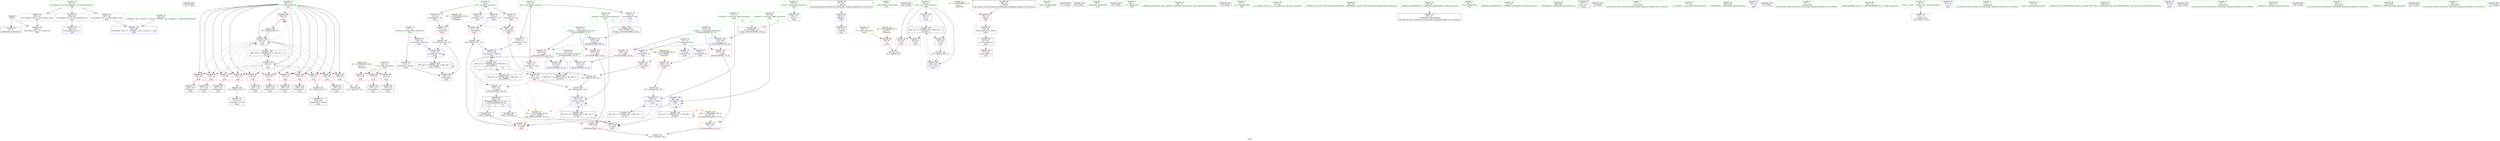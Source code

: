 digraph "SVFG" {
	label="SVFG";

	Node0x559e2aae35a0 [shape=record,color=grey,label="{NodeID: 0\nNullPtr}"];
	Node0x559e2aae35a0 -> Node0x559e2aafb6f0[style=solid];
	Node0x559e2aae35a0 -> Node0x559e2ab019c0[style=solid];
	Node0x559e2ab1e520 [shape=record,color=black,label="{NodeID: 263\n165 = PHI()\n}"];
	Node0x559e2aafc3d0 [shape=record,color=red,label="{NodeID: 97\n119\<--64\n\<--i\nmain\n}"];
	Node0x559e2aafc3d0 -> Node0x559e2aafcff0[style=solid];
	Node0x559e2aaf9b00 [shape=record,color=green,label="{NodeID: 14\n8\<--9\ncnt\<--cnt_field_insensitive\nGlob }"];
	Node0x559e2aaf9b00 -> Node0x559e2aafd8e0[style=solid];
	Node0x559e2aaf9b00 -> Node0x559e2aafd9b0[style=solid];
	Node0x559e2aaf9b00 -> Node0x559e2aafda80[style=solid];
	Node0x559e2aaf9b00 -> Node0x559e2aafdb50[style=solid];
	Node0x559e2aaff660 [shape=record,color=grey,label="{NodeID: 194\n146 = Binary(136, 145, )\n}"];
	Node0x559e2aaff660 -> Node0x559e2ab01e00[style=solid];
	Node0x559e2aafbf10 [shape=record,color=red,label="{NodeID: 111\n144\<--143\n\<--arrayidx25\nmain\n}"];
	Node0x559e2aafbf10 -> Node0x559e2aaff360[style=solid];
	Node0x559e2aafa840 [shape=record,color=green,label="{NodeID: 28\n64\<--65\ni\<--i_field_insensitive\nmain\n}"];
	Node0x559e2aafa840 -> Node0x559e2aaff030[style=solid];
	Node0x559e2aafa840 -> Node0x559e2aaff100[style=solid];
	Node0x559e2aafa840 -> Node0x559e2aaff1d0[style=solid];
	Node0x559e2aafa840 -> Node0x559e2aafc300[style=solid];
	Node0x559e2aafa840 -> Node0x559e2aafc3d0[style=solid];
	Node0x559e2aafa840 -> Node0x559e2aafc4a0[style=solid];
	Node0x559e2aafa840 -> Node0x559e2aafc570[style=solid];
	Node0x559e2aafa840 -> Node0x559e2aafc640[style=solid];
	Node0x559e2aafa840 -> Node0x559e2aafc710[style=solid];
	Node0x559e2aafa840 -> Node0x559e2aafc7e0[style=solid];
	Node0x559e2aafa840 -> Node0x559e2aafc8b0[style=solid];
	Node0x559e2aafa840 -> Node0x559e2aafc980[style=solid];
	Node0x559e2aafa840 -> Node0x559e2ab01c60[style=solid];
	Node0x559e2aafa840 -> Node0x559e2ab02070[style=solid];
	Node0x559e2ab01ac0 [shape=record,color=blue,label="{NodeID: 125\n56\<--73\nretval\<--\nmain\n}"];
	Node0x559e2aafb520 [shape=record,color=green,label="{NodeID: 42\n215\<--216\n__b.addr\<--__b.addr_field_insensitive\n_ZSt3maxIxERKT_S2_S2_\n}"];
	Node0x559e2aafb520 -> Node0x559e2ab014b0[style=solid];
	Node0x559e2aafb520 -> Node0x559e2ab01580[style=solid];
	Node0x559e2aafb520 -> Node0x559e2ab023b0[style=solid];
	Node0x559e2ab120b0 [shape=record,color=yellow,style=double,label="{NodeID: 222\n24V_1 = ENCHI(MR_24V_0)\npts\{130000 \}\nFun[main]}"];
	Node0x559e2ab120b0 -> Node0x559e2aafbf10[style=dashed];
	Node0x559e2ab120b0 -> Node0x559e2aafc0b0[style=dashed];
	Node0x559e2aafd190 [shape=record,color=black,label="{NodeID: 56\n129\<--128\nidxprom17\<--\nmain\n}"];
	Node0x559e2aafdcf0 [shape=record,color=purple,label="{NodeID: 70\n126\<--10\narrayidx16\<--presum\nmain\n}"];
	Node0x559e2aafdcf0 -> Node0x559e2ab01d30[style=solid];
	Node0x559e2aafe8e0 [shape=record,color=purple,label="{NodeID: 84\n82\<--17\nadd.ptr\<--\nmain\n}"];
	Node0x559e2aafe8e0 -> Node0x559e2aafccb0[style=solid];
	Node0x559e2aae3770 [shape=record,color=green,label="{NodeID: 1\n7\<--1\n__dso_handle\<--dummyObj\nGlob }"];
	Node0x559e2ab1e650 [shape=record,color=black,label="{NodeID: 264\n169 = PHI()\n}"];
	Node0x559e2aafc4a0 [shape=record,color=red,label="{NodeID: 98\n124\<--64\n\<--i\nmain\n}"];
	Node0x559e2aafc4a0 -> Node0x559e2aafd0c0[style=solid];
	Node0x559e2aaf9c00 [shape=record,color=green,label="{NodeID: 15\n10\<--11\npresum\<--presum_field_insensitive\nGlob }"];
	Node0x559e2aaf9c00 -> Node0x559e2aafdc20[style=solid];
	Node0x559e2aaf9c00 -> Node0x559e2aafdcf0[style=solid];
	Node0x559e2aaff7e0 [shape=record,color=grey,label="{NodeID: 195\n95 = cmp(93, 94, )\n}"];
	Node0x559e2aafbfe0 [shape=record,color=red,label="{NodeID: 112\n153\<--150\n\<--call28\nmain\n}"];
	Node0x559e2aafbfe0 -> Node0x559e2ab05120[style=solid];
	Node0x559e2aafa910 [shape=record,color=green,label="{NodeID: 29\n66\<--67\nref.tmp\<--ref.tmp_field_insensitive\nmain\n|{|<s1>9}}"];
	Node0x559e2aafa910 -> Node0x559e2ab01e00[style=solid];
	Node0x559e2aafa910:s1 -> Node0x559e2ab1e850[style=solid,color=red];
	Node0x559e2ab01b90 [shape=record,color=blue,label="{NodeID: 126\n62\<--91\ntest\<--\nmain\n}"];
	Node0x559e2ab01b90 -> Node0x559e2ab0cbd0[style=dashed];
	Node0x559e2aafb5f0 [shape=record,color=green,label="{NodeID: 43\n28\<--242\n_GLOBAL__sub_I_ssaxena_1_1.cpp\<--_GLOBAL__sub_I_ssaxena_1_1.cpp_field_insensitive\n}"];
	Node0x559e2aafb5f0 -> Node0x559e2ab018c0[style=solid];
	Node0x559e2aafd260 [shape=record,color=black,label="{NodeID: 57\n134\<--133\nidxprom20\<--sub19\nmain\n}"];
	Node0x559e2aafddc0 [shape=record,color=purple,label="{NodeID: 71\n112\<--12\narrayidx9\<--E\nmain\n}"];
	Node0x559e2aafe9b0 [shape=record,color=red,label="{NodeID: 85\n78\<--18\nvtable\<--\nmain\n}"];
	Node0x559e2aafe9b0 -> Node0x559e2aafe810[style=solid];
	Node0x559e2aaf8bb0 [shape=record,color=green,label="{NodeID: 2\n16\<--1\n_ZSt3cin\<--dummyObj\nGlob }"];
	Node0x559e2ab1e750 [shape=record,color=black,label="{NodeID: 265\n173 = PHI()\n}"];
	Node0x559e2aafc570 [shape=record,color=red,label="{NodeID: 99\n128\<--64\n\<--i\nmain\n}"];
	Node0x559e2aafc570 -> Node0x559e2aafd190[style=solid];
	Node0x559e2aaf9d00 [shape=record,color=green,label="{NodeID: 16\n12\<--13\nE\<--E_field_insensitive\nGlob }"];
	Node0x559e2aaf9d00 -> Node0x559e2aafddc0[style=solid];
	Node0x559e2aaf9d00 -> Node0x559e2aafde90[style=solid];
	Node0x559e2aaf9d00 -> Node0x559e2aafdf60[style=solid];
	Node0x559e2aaff960 [shape=record,color=grey,label="{NodeID: 196\n102 = cmp(100, 101, )\n}"];
	Node0x559e2aafc0b0 [shape=record,color=red,label="{NodeID: 113\n180\<--179\n\<--arrayidx39\nmain\n}"];
	Node0x559e2aafc0b0 -> Node0x559e2ab055a0[style=solid];
	Node0x559e2aafa9e0 [shape=record,color=green,label="{NodeID: 30\n68\<--69\nref.tmp27\<--ref.tmp27_field_insensitive\nmain\n|{|<s1>9}}"];
	Node0x559e2aafa9e0 -> Node0x559e2ab01ed0[style=solid];
	Node0x559e2aafa9e0:s1 -> Node0x559e2ab1eaf0[style=solid,color=red];
	Node0x559e2ab107d0 [shape=record,color=black,label="{NodeID: 210\nMR_26V_3 = PHI(MR_26V_4, MR_26V_2, )\npts\{150000 \}\n|{|<s5>9|<s6>13}}"];
	Node0x559e2ab107d0 -> Node0x559e2aafbd70[style=dashed];
	Node0x559e2ab107d0 -> Node0x559e2aafbfe0[style=dashed];
	Node0x559e2ab107d0 -> Node0x559e2aafc180[style=dashed];
	Node0x559e2ab107d0 -> Node0x559e2ab01fa0[style=dashed];
	Node0x559e2ab107d0 -> Node0x559e2ab0e9d0[style=dashed];
	Node0x559e2ab107d0:s5 -> Node0x559e2ab12540[style=dashed,color=red];
	Node0x559e2ab107d0:s6 -> Node0x559e2ab12540[style=dashed,color=red];
	Node0x559e2ab01c60 [shape=record,color=blue,label="{NodeID: 127\n64\<--91\ni\<--\nmain\n}"];
	Node0x559e2ab01c60 -> Node0x559e2aaff030[style=dashed];
	Node0x559e2ab01c60 -> Node0x559e2aaff100[style=dashed];
	Node0x559e2ab01c60 -> Node0x559e2aaff1d0[style=dashed];
	Node0x559e2ab01c60 -> Node0x559e2aafc300[style=dashed];
	Node0x559e2ab01c60 -> Node0x559e2aafc3d0[style=dashed];
	Node0x559e2ab01c60 -> Node0x559e2aafc4a0[style=dashed];
	Node0x559e2ab01c60 -> Node0x559e2aafc570[style=dashed];
	Node0x559e2ab01c60 -> Node0x559e2aafc640[style=dashed];
	Node0x559e2ab01c60 -> Node0x559e2aafc710[style=dashed];
	Node0x559e2ab01c60 -> Node0x559e2aafc7e0[style=dashed];
	Node0x559e2ab01c60 -> Node0x559e2aafc8b0[style=dashed];
	Node0x559e2ab01c60 -> Node0x559e2aafc980[style=dashed];
	Node0x559e2ab01c60 -> Node0x559e2ab02070[style=dashed];
	Node0x559e2ab01c60 -> Node0x559e2ab0d0d0[style=dashed];
	Node0x559e2aafb6f0 [shape=record,color=black,label="{NodeID: 44\n2\<--3\ndummyVal\<--dummyVal\n}"];
	Node0x559e2aafd330 [shape=record,color=black,label="{NodeID: 58\n138\<--137\nidxprom22\<--\nmain\n}"];
	Node0x559e2aafde90 [shape=record,color=purple,label="{NodeID: 72\n143\<--12\narrayidx25\<--E\nmain\n}"];
	Node0x559e2aafde90 -> Node0x559e2aafbf10[style=solid];
	Node0x559e2a8a75c0 [shape=record,color=black,label="{NodeID: 252\n84 = PHI()\n}"];
	Node0x559e2aafea80 [shape=record,color=red,label="{NodeID: 86\n94\<--58\n\<--t\nmain\n}"];
	Node0x559e2aafea80 -> Node0x559e2aaff7e0[style=solid];
	Node0x559e2aaf8c40 [shape=record,color=green,label="{NodeID: 3\n19\<--1\n_ZSt4cout\<--dummyObj\nGlob }"];
	Node0x559e2ab1e850 [shape=record,color=black,label="{NodeID: 266\n209 = PHI(66, 176, )\n0th arg _ZSt3maxIxERKT_S2_S2_ }"];
	Node0x559e2ab1e850 -> Node0x559e2ab022e0[style=solid];
	Node0x559e2aafc640 [shape=record,color=red,label="{NodeID: 100\n132\<--64\n\<--i\nmain\n}"];
	Node0x559e2aafc640 -> Node0x559e2ab04fa0[style=solid];
	Node0x559e2aaf9e00 [shape=record,color=green,label="{NodeID: 17\n14\<--15\nrem\<--rem_field_insensitive\nGlob }"];
	Node0x559e2aaf9e00 -> Node0x559e2aafe030[style=solid];
	Node0x559e2aaf9e00 -> Node0x559e2aafe100[style=solid];
	Node0x559e2aaf9e00 -> Node0x559e2aafe1d0[style=solid];
	Node0x559e2aaffae0 [shape=record,color=grey,label="{NodeID: 197\n223 = cmp(220, 222, )\n}"];
	Node0x559e2aafc180 [shape=record,color=red,label="{NodeID: 114\n185\<--184\n\<--call41\nmain\n}"];
	Node0x559e2aafaab0 [shape=record,color=green,label="{NodeID: 31\n70\<--71\nref.tmp37\<--ref.tmp37_field_insensitive\nmain\n|{|<s1>13}}"];
	Node0x559e2aafaab0 -> Node0x559e2ab02140[style=solid];
	Node0x559e2aafaab0:s1 -> Node0x559e2ab1eaf0[style=solid,color=red];
	Node0x559e2ab10cd0 [shape=record,color=yellow,style=double,label="{NodeID: 211\n2V_1 = ENCHI(MR_2V_0)\npts\{1 \}\nFun[main]}"];
	Node0x559e2ab10cd0 -> Node0x559e2aafe9b0[style=dashed];
	Node0x559e2ab01d30 [shape=record,color=blue,label="{NodeID: 128\n126\<--123\narrayidx16\<--add\nmain\n}"];
	Node0x559e2ab01d30 -> Node0x559e2aafbb00[style=dashed];
	Node0x559e2ab01d30 -> Node0x559e2ab01d30[style=dashed];
	Node0x559e2ab01d30 -> Node0x559e2ab0e4d0[style=dashed];
	Node0x559e2aafb7f0 [shape=record,color=black,label="{NodeID: 45\n17\<--16\n\<--_ZSt3cin\nCan only get source location for instruction, argument, global var or function.}"];
	Node0x559e2aafb7f0 -> Node0x559e2aafe8e0[style=solid];
	Node0x559e2aafd400 [shape=record,color=black,label="{NodeID: 59\n142\<--141\nidxprom24\<--\nmain\n}"];
	Node0x559e2aafdf60 [shape=record,color=purple,label="{NodeID: 73\n179\<--12\narrayidx39\<--E\nmain\n}"];
	Node0x559e2aafdf60 -> Node0x559e2aafc0b0[style=solid];
	Node0x559e2ab1daf0 [shape=record,color=black,label="{NodeID: 253\n97 = PHI()\n}"];
	Node0x559e2aafeb50 [shape=record,color=red,label="{NodeID: 87\n101\<--60\n\<--L\nmain\n}"];
	Node0x559e2aafeb50 -> Node0x559e2aaff960[style=solid];
	Node0x559e2aaf8cd0 [shape=record,color=green,label="{NodeID: 4\n20\<--1\n.str\<--dummyObj\nGlob }"];
	Node0x559e2ab1eaf0 [shape=record,color=black,label="{NodeID: 267\n210 = PHI(68, 70, )\n1st arg _ZSt3maxIxERKT_S2_S2_ }"];
	Node0x559e2ab1eaf0 -> Node0x559e2ab023b0[style=solid];
	Node0x559e2aafc710 [shape=record,color=red,label="{NodeID: 101\n137\<--64\n\<--i\nmain\n}"];
	Node0x559e2aafc710 -> Node0x559e2aafd330[style=solid];
	Node0x559e2aaf9f00 [shape=record,color=green,label="{NodeID: 18\n26\<--30\nllvm.global_ctors\<--llvm.global_ctors_field_insensitive\nGlob }"];
	Node0x559e2aaf9f00 -> Node0x559e2aafe510[style=solid];
	Node0x559e2aaf9f00 -> Node0x559e2aafe610[style=solid];
	Node0x559e2aaf9f00 -> Node0x559e2aafe710[style=solid];
	Node0x559e2ab0cbd0 [shape=record,color=black,label="{NodeID: 198\nMR_10V_3 = PHI(MR_10V_4, MR_10V_2, )\npts\{63 \}\n}"];
	Node0x559e2ab0cbd0 -> Node0x559e2aafedc0[style=dashed];
	Node0x559e2ab0cbd0 -> Node0x559e2aafee90[style=dashed];
	Node0x559e2ab0cbd0 -> Node0x559e2aafef60[style=dashed];
	Node0x559e2ab0cbd0 -> Node0x559e2ab02210[style=dashed];
	Node0x559e2ab012c0 [shape=record,color=red,label="{NodeID: 115\n231\<--211\n\<--retval\n_ZSt3maxIxERKT_S2_S2_\n}"];
	Node0x559e2ab012c0 -> Node0x559e2aafd740[style=solid];
	Node0x559e2aafab80 [shape=record,color=green,label="{NodeID: 32\n76\<--77\n_ZNSt8ios_base15sync_with_stdioEb\<--_ZNSt8ios_base15sync_with_stdioEb_field_insensitive\n}"];
	Node0x559e2ab01e00 [shape=record,color=blue,label="{NodeID: 129\n66\<--146\nref.tmp\<--sub26\nmain\n|{|<s4>9}}"];
	Node0x559e2ab01e00 -> Node0x559e2aafbfe0[style=dashed];
	Node0x559e2ab01e00 -> Node0x559e2aafc180[style=dashed];
	Node0x559e2ab01e00 -> Node0x559e2ab01e00[style=dashed];
	Node0x559e2ab01e00 -> Node0x559e2ab0d5d0[style=dashed];
	Node0x559e2ab01e00:s4 -> Node0x559e2ab12540[style=dashed,color=red];
	Node0x559e2aafb8f0 [shape=record,color=black,label="{NodeID: 46\n18\<--16\n\<--_ZSt3cin\nCan only get source location for instruction, argument, global var or function.}"];
	Node0x559e2aafb8f0 -> Node0x559e2aafe9b0[style=solid];
	Node0x559e2aafd4d0 [shape=record,color=black,label="{NodeID: 60\n156\<--155\nidxprom30\<--\nmain\n}"];
	Node0x559e2aafe030 [shape=record,color=purple,label="{NodeID: 74\n135\<--14\narrayidx21\<--rem\nmain\n}"];
	Node0x559e2aafe030 -> Node0x559e2aafbd70[style=solid];
	Node0x559e2ab1dbf0 [shape=record,color=black,label="{NodeID: 254\n38 = PHI()\n}"];
	Node0x559e2aafec20 [shape=record,color=red,label="{NodeID: 88\n174\<--60\n\<--L\nmain\n}"];
	Node0x559e2aafec20 -> Node0x559e2aafd5a0[style=solid];
	Node0x559e2aaf8d60 [shape=record,color=green,label="{NodeID: 5\n22\<--1\n.str.1\<--dummyObj\nGlob }"];
	Node0x559e2aafc7e0 [shape=record,color=red,label="{NodeID: 102\n141\<--64\n\<--i\nmain\n}"];
	Node0x559e2aafc7e0 -> Node0x559e2aafd400[style=solid];
	Node0x559e2aafa000 [shape=record,color=green,label="{NodeID: 19\n31\<--32\n__cxx_global_var_init\<--__cxx_global_var_init_field_insensitive\n}"];
	Node0x559e2ab0d0d0 [shape=record,color=black,label="{NodeID: 199\nMR_12V_2 = PHI(MR_12V_4, MR_12V_1, )\npts\{65 \}\n}"];
	Node0x559e2ab0d0d0 -> Node0x559e2ab01c60[style=dashed];
	Node0x559e2ab01350 [shape=record,color=red,label="{NodeID: 116\n219\<--213\n\<--__a.addr\n_ZSt3maxIxERKT_S2_S2_\n}"];
	Node0x559e2ab01350 -> Node0x559e2ab01650[style=solid];
	Node0x559e2aafac80 [shape=record,color=green,label="{NodeID: 33\n85\<--86\n_ZNSt9basic_iosIcSt11char_traitsIcEE3tieEPSo\<--_ZNSt9basic_iosIcSt11char_traitsIcEE3tieEPSo_field_insensitive\n}"];
	Node0x559e2ab118d0 [shape=record,color=yellow,style=double,label="{NodeID: 213\n6V_1 = ENCHI(MR_6V_0)\npts\{59 \}\nFun[main]}"];
	Node0x559e2ab118d0 -> Node0x559e2aafea80[style=dashed];
	Node0x559e2ab01ed0 [shape=record,color=blue,label="{NodeID: 130\n68\<--149\nref.tmp27\<--\nmain\n|{|<s4>9}}"];
	Node0x559e2ab01ed0 -> Node0x559e2aafbfe0[style=dashed];
	Node0x559e2ab01ed0 -> Node0x559e2aafc180[style=dashed];
	Node0x559e2ab01ed0 -> Node0x559e2ab01ed0[style=dashed];
	Node0x559e2ab01ed0 -> Node0x559e2ab0dad0[style=dashed];
	Node0x559e2ab01ed0:s4 -> Node0x559e2ab12650[style=dashed,color=red];
	Node0x559e2aafb9f0 [shape=record,color=black,label="{NodeID: 47\n39\<--40\n\<--_ZNSt8ios_base4InitD1Ev\nCan only get source location for instruction, argument, global var or function.}"];
	Node0x559e2ab12540 [shape=record,color=yellow,style=double,label="{NodeID: 227\n34V_1 = ENCHI(MR_34V_0)\npts\{67 150000 \}\nFun[_ZSt3maxIxERKT_S2_S2_]}"];
	Node0x559e2ab12540 -> Node0x559e2ab01650[style=dashed];
	Node0x559e2aafd5a0 [shape=record,color=black,label="{NodeID: 61\n175\<--174\nidxprom35\<--\nmain\n}"];
	Node0x559e2aafe100 [shape=record,color=purple,label="{NodeID: 75\n157\<--14\narrayidx31\<--rem\nmain\n}"];
	Node0x559e2aafe100 -> Node0x559e2ab01fa0[style=solid];
	Node0x559e2ab1dcf0 [shape=record,color=black,label="{NodeID: 255\n150 = PHI(208, )\n}"];
	Node0x559e2ab1dcf0 -> Node0x559e2aafbfe0[style=solid];
	Node0x559e2aafecf0 [shape=record,color=red,label="{NodeID: 89\n177\<--60\n\<--L\nmain\n}"];
	Node0x559e2aafecf0 -> Node0x559e2aafd670[style=solid];
	Node0x559e2aaf95a0 [shape=record,color=green,label="{NodeID: 6\n24\<--1\n.str.2\<--dummyObj\nGlob }"];
	Node0x559e2ab04e20 [shape=record,color=grey,label="{NodeID: 186\n123 = Binary(118, 122, )\n}"];
	Node0x559e2ab04e20 -> Node0x559e2ab01d30[style=solid];
	Node0x559e2aafc8b0 [shape=record,color=red,label="{NodeID: 103\n155\<--64\n\<--i\nmain\n}"];
	Node0x559e2aafc8b0 -> Node0x559e2aafd4d0[style=solid];
	Node0x559e2aafa100 [shape=record,color=green,label="{NodeID: 20\n35\<--36\n_ZNSt8ios_base4InitC1Ev\<--_ZNSt8ios_base4InitC1Ev_field_insensitive\n}"];
	Node0x559e2ab0d5d0 [shape=record,color=black,label="{NodeID: 200\nMR_14V_2 = PHI(MR_14V_3, MR_14V_1, )\npts\{67 \}\n}"];
	Node0x559e2ab0d5d0 -> Node0x559e2aafc180[style=dashed];
	Node0x559e2ab0d5d0 -> Node0x559e2ab01e00[style=dashed];
	Node0x559e2ab0d5d0 -> Node0x559e2ab0d5d0[style=dashed];
	Node0x559e2ab013e0 [shape=record,color=red,label="{NodeID: 117\n228\<--213\n\<--__a.addr\n_ZSt3maxIxERKT_S2_S2_\n}"];
	Node0x559e2ab013e0 -> Node0x559e2ab02550[style=solid];
	Node0x559e2aafad80 [shape=record,color=green,label="{NodeID: 34\n88\<--89\n_ZNSirsERi\<--_ZNSirsERi_field_insensitive\n}"];
	Node0x559e2ab119b0 [shape=record,color=yellow,style=double,label="{NodeID: 214\n8V_1 = ENCHI(MR_8V_0)\npts\{61 \}\nFun[main]}"];
	Node0x559e2ab119b0 -> Node0x559e2aafeb50[style=dashed];
	Node0x559e2ab119b0 -> Node0x559e2aafec20[style=dashed];
	Node0x559e2ab119b0 -> Node0x559e2aafecf0[style=dashed];
	Node0x559e2ab01fa0 [shape=record,color=blue,label="{NodeID: 131\n157\<--154\narrayidx31\<--add29\nmain\n}"];
	Node0x559e2ab01fa0 -> Node0x559e2ab107d0[style=dashed];
	Node0x559e2aafcb10 [shape=record,color=black,label="{NodeID: 48\n55\<--73\nmain_ret\<--\nmain\n}"];
	Node0x559e2ab12650 [shape=record,color=yellow,style=double,label="{NodeID: 228\n36V_1 = ENCHI(MR_36V_0)\npts\{69 71 \}\nFun[_ZSt3maxIxERKT_S2_S2_]}"];
	Node0x559e2ab12650 -> Node0x559e2ab01720[style=dashed];
	Node0x559e2aafd670 [shape=record,color=black,label="{NodeID: 62\n178\<--177\nidxprom38\<--\nmain\n}"];
	Node0x559e2aafe1d0 [shape=record,color=purple,label="{NodeID: 76\n176\<--14\narrayidx36\<--rem\nmain\n|{<s0>13}}"];
	Node0x559e2aafe1d0:s0 -> Node0x559e2ab1e850[style=solid,color=red];
	Node0x559e2ab1dee0 [shape=record,color=black,label="{NodeID: 256\n74 = PHI()\n}"];
	Node0x559e2aafedc0 [shape=record,color=red,label="{NodeID: 90\n93\<--62\n\<--test\nmain\n}"];
	Node0x559e2aafedc0 -> Node0x559e2aaff7e0[style=solid];
	Node0x559e2aaf9630 [shape=record,color=green,label="{NodeID: 7\n27\<--1\n\<--dummyObj\nCan only get source location for instruction, argument, global var or function.}"];
	Node0x559e2ab04fa0 [shape=record,color=grey,label="{NodeID: 187\n133 = Binary(132, 91, )\n}"];
	Node0x559e2ab04fa0 -> Node0x559e2aafd260[style=solid];
	Node0x559e2aafc980 [shape=record,color=red,label="{NodeID: 104\n160\<--64\n\<--i\nmain\n}"];
	Node0x559e2aafc980 -> Node0x559e2aaff4e0[style=solid];
	Node0x559e2aafa200 [shape=record,color=green,label="{NodeID: 21\n41\<--42\n__cxa_atexit\<--__cxa_atexit_field_insensitive\n}"];
	Node0x559e2ab0dad0 [shape=record,color=black,label="{NodeID: 201\nMR_16V_2 = PHI(MR_16V_3, MR_16V_1, )\npts\{69 \}\n}"];
	Node0x559e2ab0dad0 -> Node0x559e2aafc180[style=dashed];
	Node0x559e2ab0dad0 -> Node0x559e2ab01ed0[style=dashed];
	Node0x559e2ab0dad0 -> Node0x559e2ab0dad0[style=dashed];
	Node0x559e2ab014b0 [shape=record,color=red,label="{NodeID: 118\n221\<--215\n\<--__b.addr\n_ZSt3maxIxERKT_S2_S2_\n}"];
	Node0x559e2ab014b0 -> Node0x559e2ab01720[style=solid];
	Node0x559e2aafae80 [shape=record,color=green,label="{NodeID: 35\n108\<--109\n_ZNSirsERx\<--_ZNSirsERx_field_insensitive\n}"];
	Node0x559e2ab02070 [shape=record,color=blue,label="{NodeID: 132\n64\<--161\ni\<--inc\nmain\n}"];
	Node0x559e2ab02070 -> Node0x559e2aaff030[style=dashed];
	Node0x559e2ab02070 -> Node0x559e2aaff100[style=dashed];
	Node0x559e2ab02070 -> Node0x559e2aaff1d0[style=dashed];
	Node0x559e2ab02070 -> Node0x559e2aafc300[style=dashed];
	Node0x559e2ab02070 -> Node0x559e2aafc3d0[style=dashed];
	Node0x559e2ab02070 -> Node0x559e2aafc4a0[style=dashed];
	Node0x559e2ab02070 -> Node0x559e2aafc570[style=dashed];
	Node0x559e2ab02070 -> Node0x559e2aafc640[style=dashed];
	Node0x559e2ab02070 -> Node0x559e2aafc710[style=dashed];
	Node0x559e2ab02070 -> Node0x559e2aafc7e0[style=dashed];
	Node0x559e2ab02070 -> Node0x559e2aafc8b0[style=dashed];
	Node0x559e2ab02070 -> Node0x559e2aafc980[style=dashed];
	Node0x559e2ab02070 -> Node0x559e2ab02070[style=dashed];
	Node0x559e2ab02070 -> Node0x559e2ab0d0d0[style=dashed];
	Node0x559e2aafcbe0 [shape=record,color=black,label="{NodeID: 49\n80\<--79\n\<--vbase.offset.ptr\nmain\n}"];
	Node0x559e2aafcbe0 -> Node0x559e2aafca50[style=solid];
	Node0x559e2aafd740 [shape=record,color=black,label="{NodeID: 63\n208\<--231\n_ZSt3maxIxERKT_S2_S2__ret\<--\n_ZSt3maxIxERKT_S2_S2_\n|{<s0>9|<s1>13}}"];
	Node0x559e2aafd740:s0 -> Node0x559e2ab1dcf0[style=solid,color=blue];
	Node0x559e2aafd740:s1 -> Node0x559e2ab1e080[style=solid,color=blue];
	Node0x559e2aafe2a0 [shape=record,color=purple,label="{NodeID: 77\n164\<--20\n\<--.str\nmain\n}"];
	Node0x559e2ab1dfb0 [shape=record,color=black,label="{NodeID: 257\n87 = PHI()\n}"];
	Node0x559e2aafee90 [shape=record,color=red,label="{NodeID: 91\n168\<--62\n\<--test\nmain\n}"];
	Node0x559e2aaf96c0 [shape=record,color=green,label="{NodeID: 8\n73\<--1\n\<--dummyObj\nCan only get source location for instruction, argument, global var or function.}"];
	Node0x559e2ab05120 [shape=record,color=grey,label="{NodeID: 188\n154 = Binary(131, 153, )\n}"];
	Node0x559e2ab05120 -> Node0x559e2ab01fa0[style=solid];
	Node0x559e2aafca50 [shape=record,color=red,label="{NodeID: 105\n81\<--80\nvbase.offset\<--\nmain\n}"];
	Node0x559e2aafa300 [shape=record,color=green,label="{NodeID: 22\n40\<--46\n_ZNSt8ios_base4InitD1Ev\<--_ZNSt8ios_base4InitD1Ev_field_insensitive\n}"];
	Node0x559e2aafa300 -> Node0x559e2aafb9f0[style=solid];
	Node0x559e2ab0dfd0 [shape=record,color=black,label="{NodeID: 202\nMR_18V_2 = PHI(MR_18V_3, MR_18V_1, )\npts\{71 \}\n}"];
	Node0x559e2ab0dfd0 -> Node0x559e2aafbfe0[style=dashed];
	Node0x559e2ab0dfd0 -> Node0x559e2ab02140[style=dashed];
	Node0x559e2ab01580 [shape=record,color=red,label="{NodeID: 119\n225\<--215\n\<--__b.addr\n_ZSt3maxIxERKT_S2_S2_\n}"];
	Node0x559e2ab01580 -> Node0x559e2ab02480[style=solid];
	Node0x559e2aafaf80 [shape=record,color=green,label="{NodeID: 36\n151\<--152\n_ZSt3maxIxERKT_S2_S2_\<--_ZSt3maxIxERKT_S2_S2__field_insensitive\n}"];
	Node0x559e2ab02140 [shape=record,color=blue,label="{NodeID: 133\n70\<--181\nref.tmp37\<--add40\nmain\n|{|<s2>13}}"];
	Node0x559e2ab02140 -> Node0x559e2aafc180[style=dashed];
	Node0x559e2ab02140 -> Node0x559e2ab0dfd0[style=dashed];
	Node0x559e2ab02140:s2 -> Node0x559e2ab12650[style=dashed,color=red];
	Node0x559e2aafccb0 [shape=record,color=black,label="{NodeID: 50\n83\<--82\n\<--add.ptr\nmain\n}"];
	Node0x559e2aafd810 [shape=record,color=purple,label="{NodeID: 64\n37\<--4\n\<--_ZStL8__ioinit\n__cxx_global_var_init\n}"];
	Node0x559e2aafe370 [shape=record,color=purple,label="{NodeID: 78\n172\<--22\n\<--.str.1\nmain\n}"];
	Node0x559e2ab1e080 [shape=record,color=black,label="{NodeID: 258\n184 = PHI(208, )\n}"];
	Node0x559e2ab1e080 -> Node0x559e2aafc180[style=solid];
	Node0x559e2aafef60 [shape=record,color=red,label="{NodeID: 92\n192\<--62\n\<--test\nmain\n}"];
	Node0x559e2aafef60 -> Node0x559e2ab05420[style=solid];
	Node0x559e2aaf9750 [shape=record,color=green,label="{NodeID: 9\n75\<--1\n\<--dummyObj\nCan only get source location for instruction, argument, global var or function.}"];
	Node0x559e2ab052a0 [shape=record,color=grey,label="{NodeID: 189\n115 = Binary(114, 91, )\n}"];
	Node0x559e2ab052a0 -> Node0x559e2aafcf20[style=solid];
	Node0x559e2aafbb00 [shape=record,color=red,label="{NodeID: 106\n118\<--117\n\<--arrayidx12\nmain\n}"];
	Node0x559e2aafbb00 -> Node0x559e2ab04e20[style=solid];
	Node0x559e2aafa400 [shape=record,color=green,label="{NodeID: 23\n53\<--54\nmain\<--main_field_insensitive\n}"];
	Node0x559e2ab0e4d0 [shape=record,color=black,label="{NodeID: 203\nMR_22V_2 = PHI(MR_22V_3, MR_22V_1, )\npts\{110000 \}\n}"];
	Node0x559e2ab0e4d0 -> Node0x559e2aafbb00[style=dashed];
	Node0x559e2ab0e4d0 -> Node0x559e2ab01d30[style=dashed];
	Node0x559e2ab0e4d0 -> Node0x559e2ab0e4d0[style=dashed];
	Node0x559e2ab01650 [shape=record,color=red,label="{NodeID: 120\n220\<--219\n\<--\n_ZSt3maxIxERKT_S2_S2_\n}"];
	Node0x559e2ab01650 -> Node0x559e2aaffae0[style=solid];
	Node0x559e2aafb080 [shape=record,color=green,label="{NodeID: 37\n166\<--167\n_ZStlsISt11char_traitsIcEERSt13basic_ostreamIcT_ES5_PKc\<--_ZStlsISt11char_traitsIcEERSt13basic_ostreamIcT_ES5_PKc_field_insensitive\n}"];
	Node0x559e2ab02210 [shape=record,color=blue,label="{NodeID: 134\n62\<--193\ntest\<--inc45\nmain\n}"];
	Node0x559e2ab02210 -> Node0x559e2ab0cbd0[style=dashed];
	Node0x559e2aafcd80 [shape=record,color=black,label="{NodeID: 51\n105\<--104\nidxprom\<--\nmain\n}"];
	Node0x559e2aafd8e0 [shape=record,color=purple,label="{NodeID: 65\n106\<--8\narrayidx\<--cnt\nmain\n}"];
	Node0x559e2aafe440 [shape=record,color=purple,label="{NodeID: 79\n189\<--24\n\<--.str.2\nmain\n}"];
	Node0x559e2ab1e1e0 [shape=record,color=black,label="{NodeID: 259\n186 = PHI()\n}"];
	Node0x559e2aaff030 [shape=record,color=red,label="{NodeID: 93\n100\<--64\n\<--i\nmain\n}"];
	Node0x559e2aaff030 -> Node0x559e2aaff960[style=solid];
	Node0x559e2aaf97e0 [shape=record,color=green,label="{NodeID: 10\n91\<--1\n\<--dummyObj\nCan only get source location for instruction, argument, global var or function.}"];
	Node0x559e2ab05420 [shape=record,color=grey,label="{NodeID: 190\n193 = Binary(192, 91, )\n}"];
	Node0x559e2ab05420 -> Node0x559e2ab02210[style=solid];
	Node0x559e2aafbbd0 [shape=record,color=red,label="{NodeID: 107\n122\<--121\n\<--arrayidx14\nmain\n}"];
	Node0x559e2aafbbd0 -> Node0x559e2ab04e20[style=solid];
	Node0x559e2aafa500 [shape=record,color=green,label="{NodeID: 24\n56\<--57\nretval\<--retval_field_insensitive\nmain\n}"];
	Node0x559e2aafa500 -> Node0x559e2ab01ac0[style=solid];
	Node0x559e2ab0e9d0 [shape=record,color=black,label="{NodeID: 204\nMR_26V_2 = PHI(MR_26V_3, MR_26V_1, )\npts\{150000 \}\n}"];
	Node0x559e2ab0e9d0 -> Node0x559e2ab107d0[style=dashed];
	Node0x559e2ab01720 [shape=record,color=red,label="{NodeID: 121\n222\<--221\n\<--\n_ZSt3maxIxERKT_S2_S2_\n}"];
	Node0x559e2ab01720 -> Node0x559e2aaffae0[style=solid];
	Node0x559e2aafb180 [shape=record,color=green,label="{NodeID: 38\n170\<--171\n_ZNSolsEi\<--_ZNSolsEi_field_insensitive\n}"];
	Node0x559e2ab022e0 [shape=record,color=blue,label="{NodeID: 135\n213\<--209\n__a.addr\<--__a\n_ZSt3maxIxERKT_S2_S2_\n}"];
	Node0x559e2ab022e0 -> Node0x559e2ab01350[style=dashed];
	Node0x559e2ab022e0 -> Node0x559e2ab013e0[style=dashed];
	Node0x559e2aafce50 [shape=record,color=black,label="{NodeID: 52\n111\<--110\nidxprom8\<--\nmain\n}"];
	Node0x559e2aafd9b0 [shape=record,color=purple,label="{NodeID: 66\n121\<--8\narrayidx14\<--cnt\nmain\n}"];
	Node0x559e2aafd9b0 -> Node0x559e2aafbbd0[style=solid];
	Node0x559e2aafe510 [shape=record,color=purple,label="{NodeID: 80\n246\<--26\nllvm.global_ctors_0\<--llvm.global_ctors\nGlob }"];
	Node0x559e2aafe510 -> Node0x559e2ab017f0[style=solid];
	Node0x559e2ab1e2b0 [shape=record,color=black,label="{NodeID: 260\n190 = PHI()\n}"];
	Node0x559e2aaff100 [shape=record,color=red,label="{NodeID: 94\n104\<--64\n\<--i\nmain\n}"];
	Node0x559e2aaff100 -> Node0x559e2aafcd80[style=solid];
	Node0x559e2aaf9870 [shape=record,color=green,label="{NodeID: 11\n149\<--1\n\<--dummyObj\nCan only get source location for instruction, argument, global var or function.}"];
	Node0x559e2ab055a0 [shape=record,color=grey,label="{NodeID: 191\n181 = Binary(180, 182, )\n}"];
	Node0x559e2ab055a0 -> Node0x559e2ab02140[style=solid];
	Node0x559e2aafbca0 [shape=record,color=red,label="{NodeID: 108\n131\<--130\n\<--arrayidx18\nmain\n}"];
	Node0x559e2aafbca0 -> Node0x559e2ab05120[style=solid];
	Node0x559e2aafa5d0 [shape=record,color=green,label="{NodeID: 25\n58\<--59\nt\<--t_field_insensitive\nmain\n}"];
	Node0x559e2aafa5d0 -> Node0x559e2aafea80[style=solid];
	Node0x559e2ab0eed0 [shape=record,color=black,label="{NodeID: 205\nMR_28V_3 = PHI(MR_28V_4, MR_28V_2, )\npts\{212 \}\n}"];
	Node0x559e2ab0eed0 -> Node0x559e2ab012c0[style=dashed];
	Node0x559e2ab017f0 [shape=record,color=blue,label="{NodeID: 122\n246\<--27\nllvm.global_ctors_0\<--\nGlob }"];
	Node0x559e2aafb280 [shape=record,color=green,label="{NodeID: 39\n187\<--188\n_ZNSolsEx\<--_ZNSolsEx_field_insensitive\n}"];
	Node0x559e2ab023b0 [shape=record,color=blue,label="{NodeID: 136\n215\<--210\n__b.addr\<--__b\n_ZSt3maxIxERKT_S2_S2_\n}"];
	Node0x559e2ab023b0 -> Node0x559e2ab014b0[style=dashed];
	Node0x559e2ab023b0 -> Node0x559e2ab01580[style=dashed];
	Node0x559e2aafcf20 [shape=record,color=black,label="{NodeID: 53\n116\<--115\nidxprom11\<--sub\nmain\n}"];
	Node0x559e2aafda80 [shape=record,color=purple,label="{NodeID: 67\n130\<--8\narrayidx18\<--cnt\nmain\n}"];
	Node0x559e2aafda80 -> Node0x559e2aafbca0[style=solid];
	Node0x559e2aafe610 [shape=record,color=purple,label="{NodeID: 81\n247\<--26\nllvm.global_ctors_1\<--llvm.global_ctors\nGlob }"];
	Node0x559e2aafe610 -> Node0x559e2ab018c0[style=solid];
	Node0x559e2ab1e380 [shape=record,color=black,label="{NodeID: 261\n107 = PHI()\n}"];
	Node0x559e2aaff1d0 [shape=record,color=red,label="{NodeID: 95\n110\<--64\n\<--i\nmain\n}"];
	Node0x559e2aaff1d0 -> Node0x559e2aafce50[style=solid];
	Node0x559e2aaf9900 [shape=record,color=green,label="{NodeID: 12\n182\<--1\n\<--dummyObj\nCan only get source location for instruction, argument, global var or function.}"];
	Node0x559e2aaff360 [shape=record,color=grey,label="{NodeID: 192\n145 = Binary(140, 144, )\n}"];
	Node0x559e2aaff360 -> Node0x559e2aaff660[style=solid];
	Node0x559e2aafbd70 [shape=record,color=red,label="{NodeID: 109\n136\<--135\n\<--arrayidx21\nmain\n}"];
	Node0x559e2aafbd70 -> Node0x559e2aaff660[style=solid];
	Node0x559e2aafa6a0 [shape=record,color=green,label="{NodeID: 26\n60\<--61\nL\<--L_field_insensitive\nmain\n}"];
	Node0x559e2aafa6a0 -> Node0x559e2aafeb50[style=solid];
	Node0x559e2aafa6a0 -> Node0x559e2aafec20[style=solid];
	Node0x559e2aafa6a0 -> Node0x559e2aafecf0[style=solid];
	Node0x559e2ab018c0 [shape=record,color=blue,label="{NodeID: 123\n247\<--28\nllvm.global_ctors_1\<--_GLOBAL__sub_I_ssaxena_1_1.cpp\nGlob }"];
	Node0x559e2aafb380 [shape=record,color=green,label="{NodeID: 40\n211\<--212\nretval\<--retval_field_insensitive\n_ZSt3maxIxERKT_S2_S2_\n}"];
	Node0x559e2aafb380 -> Node0x559e2ab012c0[style=solid];
	Node0x559e2aafb380 -> Node0x559e2ab02480[style=solid];
	Node0x559e2aafb380 -> Node0x559e2ab02550[style=solid];
	Node0x559e2ab11ef0 [shape=record,color=yellow,style=double,label="{NodeID: 220\n20V_1 = ENCHI(MR_20V_0)\npts\{90000 \}\nFun[main]}"];
	Node0x559e2ab11ef0 -> Node0x559e2aafbbd0[style=dashed];
	Node0x559e2ab11ef0 -> Node0x559e2aafbca0[style=dashed];
	Node0x559e2ab11ef0 -> Node0x559e2aafbe40[style=dashed];
	Node0x559e2ab02480 [shape=record,color=blue,label="{NodeID: 137\n211\<--225\nretval\<--\n_ZSt3maxIxERKT_S2_S2_\n}"];
	Node0x559e2ab02480 -> Node0x559e2ab0eed0[style=dashed];
	Node0x559e2aafcff0 [shape=record,color=black,label="{NodeID: 54\n120\<--119\nidxprom13\<--\nmain\n}"];
	Node0x559e2aafdb50 [shape=record,color=purple,label="{NodeID: 68\n139\<--8\narrayidx23\<--cnt\nmain\n}"];
	Node0x559e2aafdb50 -> Node0x559e2aafbe40[style=solid];
	Node0x559e2aafe710 [shape=record,color=purple,label="{NodeID: 82\n248\<--26\nllvm.global_ctors_2\<--llvm.global_ctors\nGlob }"];
	Node0x559e2aafe710 -> Node0x559e2ab019c0[style=solid];
	Node0x559e2ab1e450 [shape=record,color=black,label="{NodeID: 262\n113 = PHI()\n}"];
	Node0x559e2aafc300 [shape=record,color=red,label="{NodeID: 96\n114\<--64\n\<--i\nmain\n}"];
	Node0x559e2aafc300 -> Node0x559e2ab052a0[style=solid];
	Node0x559e2aaf9a00 [shape=record,color=green,label="{NodeID: 13\n4\<--6\n_ZStL8__ioinit\<--_ZStL8__ioinit_field_insensitive\nGlob }"];
	Node0x559e2aaf9a00 -> Node0x559e2aafd810[style=solid];
	Node0x559e2aaff4e0 [shape=record,color=grey,label="{NodeID: 193\n161 = Binary(160, 91, )\n}"];
	Node0x559e2aaff4e0 -> Node0x559e2ab02070[style=solid];
	Node0x559e2aafbe40 [shape=record,color=red,label="{NodeID: 110\n140\<--139\n\<--arrayidx23\nmain\n}"];
	Node0x559e2aafbe40 -> Node0x559e2aaff360[style=solid];
	Node0x559e2aafa770 [shape=record,color=green,label="{NodeID: 27\n62\<--63\ntest\<--test_field_insensitive\nmain\n}"];
	Node0x559e2aafa770 -> Node0x559e2aafedc0[style=solid];
	Node0x559e2aafa770 -> Node0x559e2aafee90[style=solid];
	Node0x559e2aafa770 -> Node0x559e2aafef60[style=solid];
	Node0x559e2aafa770 -> Node0x559e2ab01b90[style=solid];
	Node0x559e2aafa770 -> Node0x559e2ab02210[style=solid];
	Node0x559e2ab019c0 [shape=record,color=blue, style = dotted,label="{NodeID: 124\n248\<--3\nllvm.global_ctors_2\<--dummyVal\nGlob }"];
	Node0x559e2aafb450 [shape=record,color=green,label="{NodeID: 41\n213\<--214\n__a.addr\<--__a.addr_field_insensitive\n_ZSt3maxIxERKT_S2_S2_\n}"];
	Node0x559e2aafb450 -> Node0x559e2ab01350[style=solid];
	Node0x559e2aafb450 -> Node0x559e2ab013e0[style=solid];
	Node0x559e2aafb450 -> Node0x559e2ab022e0[style=solid];
	Node0x559e2ab02550 [shape=record,color=blue,label="{NodeID: 138\n211\<--228\nretval\<--\n_ZSt3maxIxERKT_S2_S2_\n}"];
	Node0x559e2ab02550 -> Node0x559e2ab0eed0[style=dashed];
	Node0x559e2aafd0c0 [shape=record,color=black,label="{NodeID: 55\n125\<--124\nidxprom15\<--\nmain\n}"];
	Node0x559e2aafdc20 [shape=record,color=purple,label="{NodeID: 69\n117\<--10\narrayidx12\<--presum\nmain\n}"];
	Node0x559e2aafdc20 -> Node0x559e2aafbb00[style=solid];
	Node0x559e2aafe810 [shape=record,color=purple,label="{NodeID: 83\n79\<--78\nvbase.offset.ptr\<--vtable\nmain\n}"];
	Node0x559e2aafe810 -> Node0x559e2aafcbe0[style=solid];
}
